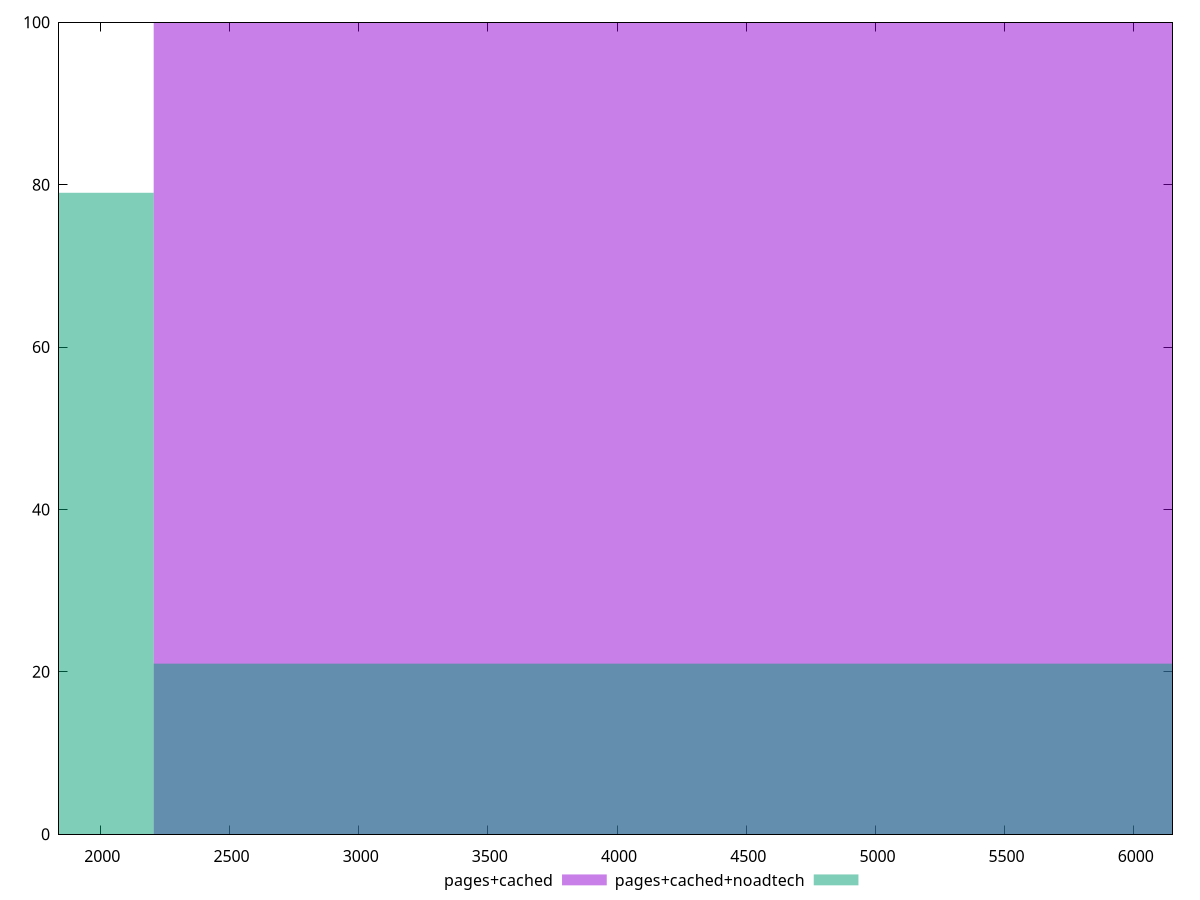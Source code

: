 reset

$pagesCached <<EOF
4412.960734724107 100
EOF

$pagesCachedNoadtech <<EOF
0 79
4412.960734724107 21
EOF

set key outside below
set boxwidth 4412.960734724107
set xrange [1840:6150]
set yrange [0:100]
set trange [0:100]
set style fill transparent solid 0.5 noborder
set terminal svg size 640, 500 enhanced background rgb 'white'
set output "report_00019_2021-02-10T18-14-37.922Z//unused-javascript/comparison/histogram/1_vs_2.svg"

plot $pagesCached title "pages+cached" with boxes, \
     $pagesCachedNoadtech title "pages+cached+noadtech" with boxes

reset
